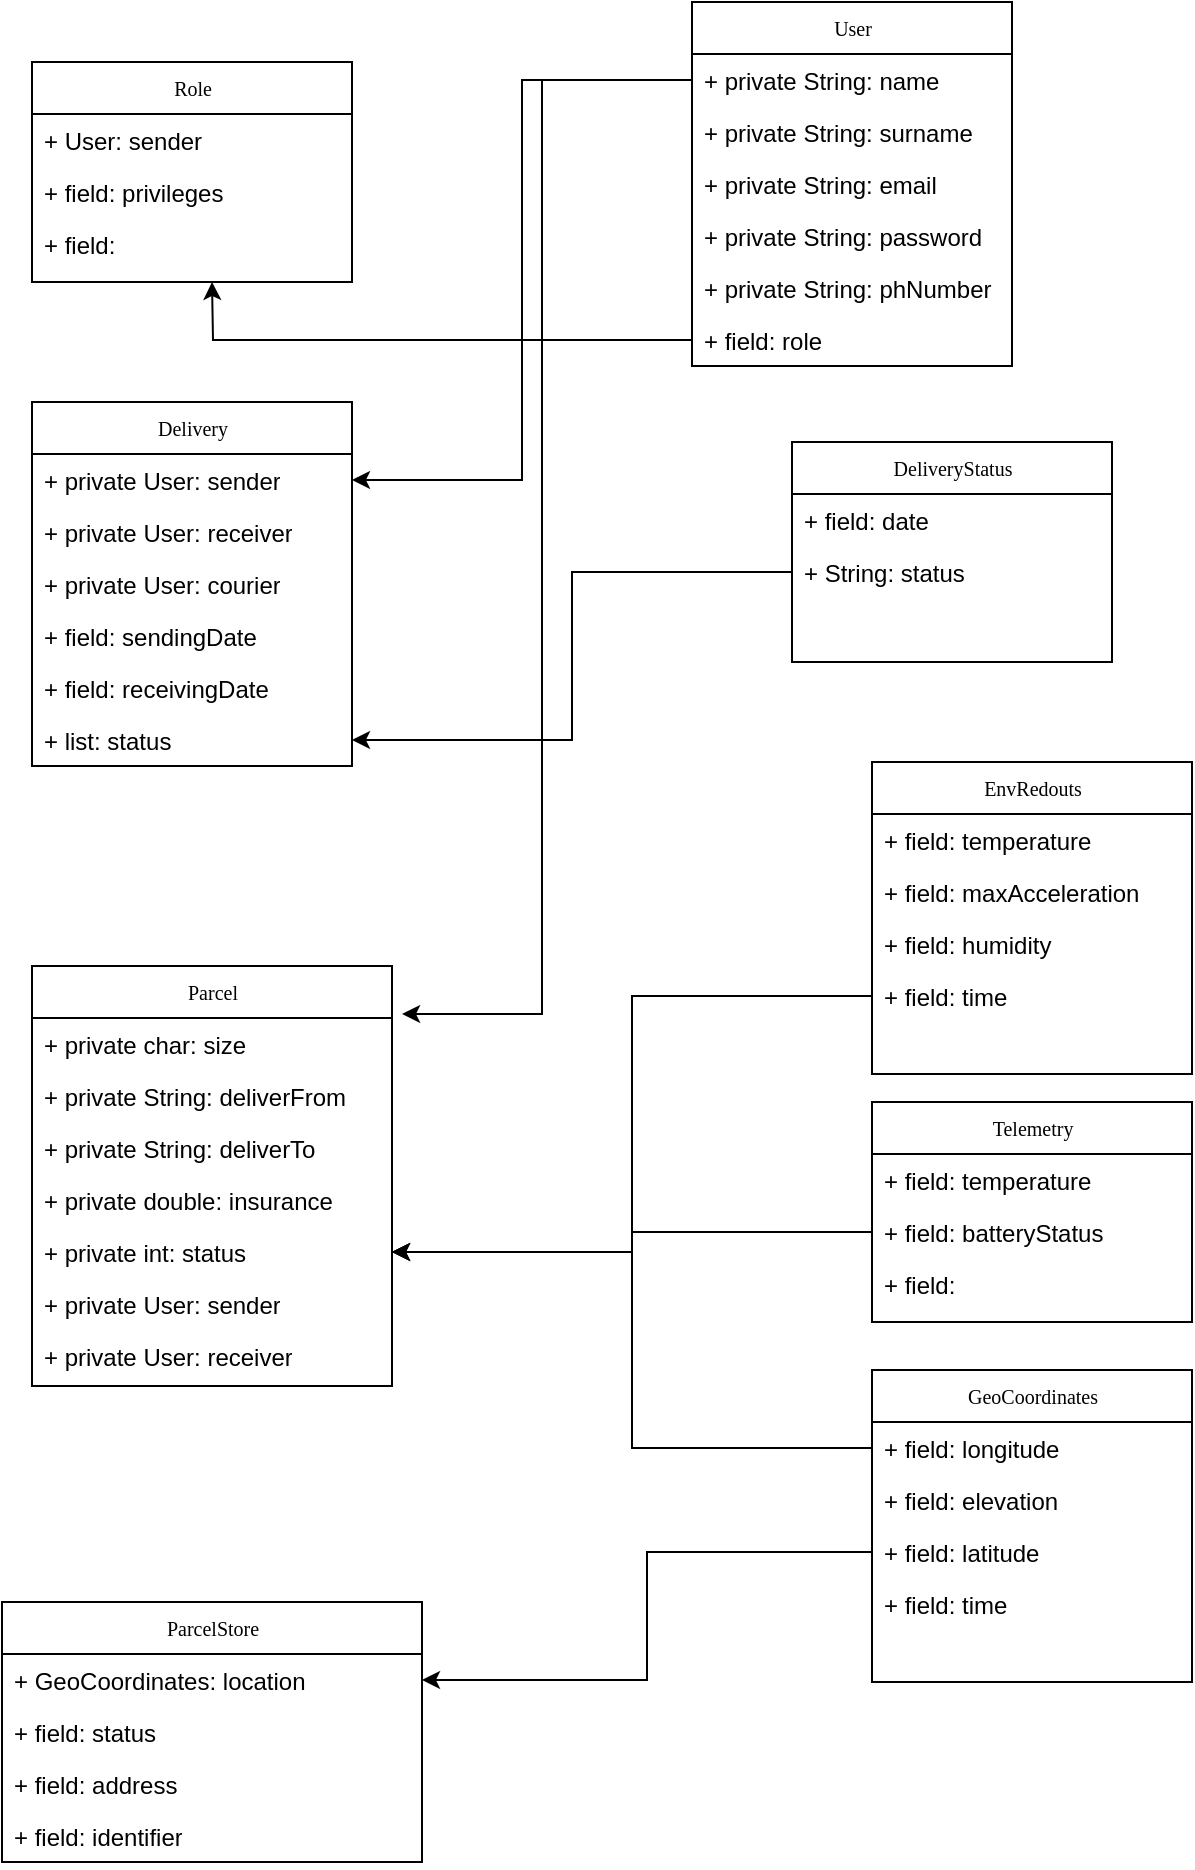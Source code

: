 <mxfile version="21.1.7" type="device">
  <diagram name="Page-1" id="c4acf3e9-155e-7222-9cf6-157b1a14988f">
    <mxGraphModel dx="1434" dy="774" grid="1" gridSize="10" guides="1" tooltips="1" connect="1" arrows="1" fold="1" page="1" pageScale="1" pageWidth="850" pageHeight="1100" background="none" math="0" shadow="0">
      <root>
        <mxCell id="0" />
        <mxCell id="1" parent="0" />
        <mxCell id="FeiXHHC-xgSjEfurThOC-1" value="User" style="swimlane;html=1;fontStyle=0;childLayout=stackLayout;horizontal=1;startSize=26;fillColor=none;horizontalStack=0;resizeParent=1;resizeLast=0;collapsible=1;marginBottom=0;swimlaneFillColor=#ffffff;rounded=0;shadow=0;comic=0;labelBackgroundColor=none;strokeWidth=1;fontFamily=Verdana;fontSize=10;align=center;" vertex="1" parent="1">
          <mxGeometry x="430" y="20" width="160" height="182" as="geometry" />
        </mxCell>
        <mxCell id="FeiXHHC-xgSjEfurThOC-2" value="+ private String: name" style="text;html=1;strokeColor=none;fillColor=none;align=left;verticalAlign=top;spacingLeft=4;spacingRight=4;whiteSpace=wrap;overflow=hidden;rotatable=0;points=[[0,0.5],[1,0.5]];portConstraint=eastwest;" vertex="1" parent="FeiXHHC-xgSjEfurThOC-1">
          <mxGeometry y="26" width="160" height="26" as="geometry" />
        </mxCell>
        <mxCell id="FeiXHHC-xgSjEfurThOC-3" value="+ private String: surname" style="text;html=1;strokeColor=none;fillColor=none;align=left;verticalAlign=top;spacingLeft=4;spacingRight=4;whiteSpace=wrap;overflow=hidden;rotatable=0;points=[[0,0.5],[1,0.5]];portConstraint=eastwest;" vertex="1" parent="FeiXHHC-xgSjEfurThOC-1">
          <mxGeometry y="52" width="160" height="26" as="geometry" />
        </mxCell>
        <mxCell id="FeiXHHC-xgSjEfurThOC-4" value="+ private String: email" style="text;html=1;strokeColor=none;fillColor=none;align=left;verticalAlign=top;spacingLeft=4;spacingRight=4;whiteSpace=wrap;overflow=hidden;rotatable=0;points=[[0,0.5],[1,0.5]];portConstraint=eastwest;" vertex="1" parent="FeiXHHC-xgSjEfurThOC-1">
          <mxGeometry y="78" width="160" height="26" as="geometry" />
        </mxCell>
        <mxCell id="FeiXHHC-xgSjEfurThOC-5" value="+ private String: password" style="text;html=1;strokeColor=none;fillColor=none;align=left;verticalAlign=top;spacingLeft=4;spacingRight=4;whiteSpace=wrap;overflow=hidden;rotatable=0;points=[[0,0.5],[1,0.5]];portConstraint=eastwest;" vertex="1" parent="FeiXHHC-xgSjEfurThOC-1">
          <mxGeometry y="104" width="160" height="26" as="geometry" />
        </mxCell>
        <mxCell id="FeiXHHC-xgSjEfurThOC-6" value="+ private String: phNumber" style="text;html=1;strokeColor=none;fillColor=none;align=left;verticalAlign=top;spacingLeft=4;spacingRight=4;whiteSpace=wrap;overflow=hidden;rotatable=0;points=[[0,0.5],[1,0.5]];portConstraint=eastwest;" vertex="1" parent="FeiXHHC-xgSjEfurThOC-1">
          <mxGeometry y="130" width="160" height="26" as="geometry" />
        </mxCell>
        <mxCell id="FeiXHHC-xgSjEfurThOC-7" value="+ field: role" style="text;html=1;strokeColor=none;fillColor=none;align=left;verticalAlign=top;spacingLeft=4;spacingRight=4;whiteSpace=wrap;overflow=hidden;rotatable=0;points=[[0,0.5],[1,0.5]];portConstraint=eastwest;" vertex="1" parent="FeiXHHC-xgSjEfurThOC-1">
          <mxGeometry y="156" width="160" height="26" as="geometry" />
        </mxCell>
        <mxCell id="FeiXHHC-xgSjEfurThOC-8" style="edgeStyle=orthogonalEdgeStyle;rounded=0;orthogonalLoop=1;jettySize=auto;html=1;exitX=0.5;exitY=1;exitDx=0;exitDy=0;" edge="1" parent="1">
          <mxGeometry relative="1" as="geometry">
            <mxPoint x="165" y="340" as="sourcePoint" />
            <mxPoint x="165" y="340" as="targetPoint" />
          </mxGeometry>
        </mxCell>
        <mxCell id="FeiXHHC-xgSjEfurThOC-9" value="Parcel" style="swimlane;html=1;fontStyle=0;childLayout=stackLayout;horizontal=1;startSize=26;fillColor=none;horizontalStack=0;resizeParent=1;resizeLast=0;collapsible=1;marginBottom=0;swimlaneFillColor=#ffffff;rounded=0;shadow=0;comic=0;labelBackgroundColor=none;strokeWidth=1;fontFamily=Verdana;fontSize=10;align=center;" vertex="1" parent="1">
          <mxGeometry x="100" y="502" width="180" height="210" as="geometry" />
        </mxCell>
        <mxCell id="FeiXHHC-xgSjEfurThOC-10" value="+ private char: size" style="text;html=1;strokeColor=none;fillColor=none;align=left;verticalAlign=top;spacingLeft=4;spacingRight=4;whiteSpace=wrap;overflow=hidden;rotatable=0;points=[[0,0.5],[1,0.5]];portConstraint=eastwest;" vertex="1" parent="FeiXHHC-xgSjEfurThOC-9">
          <mxGeometry y="26" width="180" height="26" as="geometry" />
        </mxCell>
        <mxCell id="FeiXHHC-xgSjEfurThOC-11" value="+ private String: deliverFrom" style="text;html=1;strokeColor=none;fillColor=none;align=left;verticalAlign=top;spacingLeft=4;spacingRight=4;whiteSpace=wrap;overflow=hidden;rotatable=0;points=[[0,0.5],[1,0.5]];portConstraint=eastwest;" vertex="1" parent="FeiXHHC-xgSjEfurThOC-9">
          <mxGeometry y="52" width="180" height="26" as="geometry" />
        </mxCell>
        <mxCell id="FeiXHHC-xgSjEfurThOC-12" value="+ private String: deliverTo" style="text;html=1;strokeColor=none;fillColor=none;align=left;verticalAlign=top;spacingLeft=4;spacingRight=4;whiteSpace=wrap;overflow=hidden;rotatable=0;points=[[0,0.5],[1,0.5]];portConstraint=eastwest;" vertex="1" parent="FeiXHHC-xgSjEfurThOC-9">
          <mxGeometry y="78" width="180" height="26" as="geometry" />
        </mxCell>
        <mxCell id="FeiXHHC-xgSjEfurThOC-13" value="+ private double: insurance" style="text;html=1;strokeColor=none;fillColor=none;align=left;verticalAlign=top;spacingLeft=4;spacingRight=4;whiteSpace=wrap;overflow=hidden;rotatable=0;points=[[0,0.5],[1,0.5]];portConstraint=eastwest;" vertex="1" parent="FeiXHHC-xgSjEfurThOC-9">
          <mxGeometry y="104" width="180" height="26" as="geometry" />
        </mxCell>
        <mxCell id="FeiXHHC-xgSjEfurThOC-14" value="+ private int: status" style="text;html=1;strokeColor=none;fillColor=none;align=left;verticalAlign=top;spacingLeft=4;spacingRight=4;whiteSpace=wrap;overflow=hidden;rotatable=0;points=[[0,0.5],[1,0.5]];portConstraint=eastwest;" vertex="1" parent="FeiXHHC-xgSjEfurThOC-9">
          <mxGeometry y="130" width="180" height="26" as="geometry" />
        </mxCell>
        <mxCell id="FeiXHHC-xgSjEfurThOC-71" value="+ private User: sender" style="text;html=1;strokeColor=none;fillColor=none;align=left;verticalAlign=top;spacingLeft=4;spacingRight=4;whiteSpace=wrap;overflow=hidden;rotatable=0;points=[[0,0.5],[1,0.5]];portConstraint=eastwest;" vertex="1" parent="FeiXHHC-xgSjEfurThOC-9">
          <mxGeometry y="156" width="180" height="26" as="geometry" />
        </mxCell>
        <mxCell id="FeiXHHC-xgSjEfurThOC-72" value="+ private User: receiver" style="text;html=1;strokeColor=none;fillColor=none;align=left;verticalAlign=top;spacingLeft=4;spacingRight=4;whiteSpace=wrap;overflow=hidden;rotatable=0;points=[[0,0.5],[1,0.5]];portConstraint=eastwest;" vertex="1" parent="FeiXHHC-xgSjEfurThOC-9">
          <mxGeometry y="182" width="180" height="26" as="geometry" />
        </mxCell>
        <mxCell id="FeiXHHC-xgSjEfurThOC-15" value="ParcelStore" style="swimlane;html=1;fontStyle=0;childLayout=stackLayout;horizontal=1;startSize=26;fillColor=none;horizontalStack=0;resizeParent=1;resizeLast=0;collapsible=1;marginBottom=0;swimlaneFillColor=#ffffff;rounded=0;shadow=0;comic=0;labelBackgroundColor=none;strokeWidth=1;fontFamily=Verdana;fontSize=10;align=center;" vertex="1" parent="1">
          <mxGeometry x="85" y="820" width="210" height="130" as="geometry" />
        </mxCell>
        <mxCell id="FeiXHHC-xgSjEfurThOC-16" value="+ GeoCoordinates:&amp;nbsp;location" style="text;html=1;strokeColor=none;fillColor=none;align=left;verticalAlign=top;spacingLeft=4;spacingRight=4;whiteSpace=wrap;overflow=hidden;rotatable=0;points=[[0,0.5],[1,0.5]];portConstraint=eastwest;" vertex="1" parent="FeiXHHC-xgSjEfurThOC-15">
          <mxGeometry y="26" width="210" height="26" as="geometry" />
        </mxCell>
        <mxCell id="FeiXHHC-xgSjEfurThOC-17" value="+ field: status" style="text;html=1;strokeColor=none;fillColor=none;align=left;verticalAlign=top;spacingLeft=4;spacingRight=4;whiteSpace=wrap;overflow=hidden;rotatable=0;points=[[0,0.5],[1,0.5]];portConstraint=eastwest;" vertex="1" parent="FeiXHHC-xgSjEfurThOC-15">
          <mxGeometry y="52" width="210" height="26" as="geometry" />
        </mxCell>
        <mxCell id="FeiXHHC-xgSjEfurThOC-18" value="+ field: address" style="text;html=1;strokeColor=none;fillColor=none;align=left;verticalAlign=top;spacingLeft=4;spacingRight=4;whiteSpace=wrap;overflow=hidden;rotatable=0;points=[[0,0.5],[1,0.5]];portConstraint=eastwest;" vertex="1" parent="FeiXHHC-xgSjEfurThOC-15">
          <mxGeometry y="78" width="210" height="26" as="geometry" />
        </mxCell>
        <mxCell id="FeiXHHC-xgSjEfurThOC-19" value="+ field:&amp;nbsp;identifier" style="text;html=1;strokeColor=none;fillColor=none;align=left;verticalAlign=top;spacingLeft=4;spacingRight=4;whiteSpace=wrap;overflow=hidden;rotatable=0;points=[[0,0.5],[1,0.5]];portConstraint=eastwest;" vertex="1" parent="FeiXHHC-xgSjEfurThOC-15">
          <mxGeometry y="104" width="210" height="26" as="geometry" />
        </mxCell>
        <mxCell id="FeiXHHC-xgSjEfurThOC-20" value="GeoCoordinates" style="swimlane;html=1;fontStyle=0;childLayout=stackLayout;horizontal=1;startSize=26;fillColor=none;horizontalStack=0;resizeParent=1;resizeLast=0;collapsible=1;marginBottom=0;swimlaneFillColor=#ffffff;rounded=0;shadow=0;comic=0;labelBackgroundColor=none;strokeWidth=1;fontFamily=Verdana;fontSize=10;align=center;" vertex="1" parent="1">
          <mxGeometry x="520" y="704" width="160" height="156" as="geometry" />
        </mxCell>
        <mxCell id="FeiXHHC-xgSjEfurThOC-21" value="+ field: longitude" style="text;html=1;strokeColor=none;fillColor=none;align=left;verticalAlign=top;spacingLeft=4;spacingRight=4;whiteSpace=wrap;overflow=hidden;rotatable=0;points=[[0,0.5],[1,0.5]];portConstraint=eastwest;" vertex="1" parent="FeiXHHC-xgSjEfurThOC-20">
          <mxGeometry y="26" width="160" height="26" as="geometry" />
        </mxCell>
        <mxCell id="FeiXHHC-xgSjEfurThOC-22" value="+ field: elevation" style="text;html=1;strokeColor=none;fillColor=none;align=left;verticalAlign=top;spacingLeft=4;spacingRight=4;whiteSpace=wrap;overflow=hidden;rotatable=0;points=[[0,0.5],[1,0.5]];portConstraint=eastwest;" vertex="1" parent="FeiXHHC-xgSjEfurThOC-20">
          <mxGeometry y="52" width="160" height="26" as="geometry" />
        </mxCell>
        <mxCell id="FeiXHHC-xgSjEfurThOC-23" value="+ field: latitude" style="text;html=1;strokeColor=none;fillColor=none;align=left;verticalAlign=top;spacingLeft=4;spacingRight=4;whiteSpace=wrap;overflow=hidden;rotatable=0;points=[[0,0.5],[1,0.5]];portConstraint=eastwest;" vertex="1" parent="FeiXHHC-xgSjEfurThOC-20">
          <mxGeometry y="78" width="160" height="26" as="geometry" />
        </mxCell>
        <mxCell id="FeiXHHC-xgSjEfurThOC-24" value="+ field: time" style="text;html=1;strokeColor=none;fillColor=none;align=left;verticalAlign=top;spacingLeft=4;spacingRight=4;whiteSpace=wrap;overflow=hidden;rotatable=0;points=[[0,0.5],[1,0.5]];portConstraint=eastwest;" vertex="1" parent="FeiXHHC-xgSjEfurThOC-20">
          <mxGeometry y="104" width="160" height="26" as="geometry" />
        </mxCell>
        <mxCell id="FeiXHHC-xgSjEfurThOC-25" value="Delivery" style="swimlane;html=1;fontStyle=0;childLayout=stackLayout;horizontal=1;startSize=26;fillColor=none;horizontalStack=0;resizeParent=1;resizeLast=0;collapsible=1;marginBottom=0;swimlaneFillColor=#ffffff;rounded=0;shadow=0;comic=0;labelBackgroundColor=none;strokeWidth=1;fontFamily=Verdana;fontSize=10;align=center;" vertex="1" parent="1">
          <mxGeometry x="100" y="220" width="160" height="182" as="geometry" />
        </mxCell>
        <mxCell id="FeiXHHC-xgSjEfurThOC-26" value="+ private User: sender" style="text;html=1;strokeColor=none;fillColor=none;align=left;verticalAlign=top;spacingLeft=4;spacingRight=4;whiteSpace=wrap;overflow=hidden;rotatable=0;points=[[0,0.5],[1,0.5]];portConstraint=eastwest;" vertex="1" parent="FeiXHHC-xgSjEfurThOC-25">
          <mxGeometry y="26" width="160" height="26" as="geometry" />
        </mxCell>
        <mxCell id="FeiXHHC-xgSjEfurThOC-27" value="+ private User: receiver" style="text;html=1;strokeColor=none;fillColor=none;align=left;verticalAlign=top;spacingLeft=4;spacingRight=4;whiteSpace=wrap;overflow=hidden;rotatable=0;points=[[0,0.5],[1,0.5]];portConstraint=eastwest;" vertex="1" parent="FeiXHHC-xgSjEfurThOC-25">
          <mxGeometry y="52" width="160" height="26" as="geometry" />
        </mxCell>
        <mxCell id="FeiXHHC-xgSjEfurThOC-28" value="+ private User: courier" style="text;html=1;strokeColor=none;fillColor=none;align=left;verticalAlign=top;spacingLeft=4;spacingRight=4;whiteSpace=wrap;overflow=hidden;rotatable=0;points=[[0,0.5],[1,0.5]];portConstraint=eastwest;" vertex="1" parent="FeiXHHC-xgSjEfurThOC-25">
          <mxGeometry y="78" width="160" height="26" as="geometry" />
        </mxCell>
        <mxCell id="FeiXHHC-xgSjEfurThOC-29" value="+ field: sendingDate" style="text;html=1;strokeColor=none;fillColor=none;align=left;verticalAlign=top;spacingLeft=4;spacingRight=4;whiteSpace=wrap;overflow=hidden;rotatable=0;points=[[0,0.5],[1,0.5]];portConstraint=eastwest;" vertex="1" parent="FeiXHHC-xgSjEfurThOC-25">
          <mxGeometry y="104" width="160" height="26" as="geometry" />
        </mxCell>
        <mxCell id="FeiXHHC-xgSjEfurThOC-30" value="+ field: receivingDate" style="text;html=1;strokeColor=none;fillColor=none;align=left;verticalAlign=top;spacingLeft=4;spacingRight=4;whiteSpace=wrap;overflow=hidden;rotatable=0;points=[[0,0.5],[1,0.5]];portConstraint=eastwest;" vertex="1" parent="FeiXHHC-xgSjEfurThOC-25">
          <mxGeometry y="130" width="160" height="26" as="geometry" />
        </mxCell>
        <mxCell id="FeiXHHC-xgSjEfurThOC-31" value="+ list: status" style="text;html=1;strokeColor=none;fillColor=none;align=left;verticalAlign=top;spacingLeft=4;spacingRight=4;whiteSpace=wrap;overflow=hidden;rotatable=0;points=[[0,0.5],[1,0.5]];portConstraint=eastwest;" vertex="1" parent="FeiXHHC-xgSjEfurThOC-25">
          <mxGeometry y="156" width="160" height="26" as="geometry" />
        </mxCell>
        <mxCell id="FeiXHHC-xgSjEfurThOC-32" value="Telemetry" style="swimlane;html=1;fontStyle=0;childLayout=stackLayout;horizontal=1;startSize=26;fillColor=none;horizontalStack=0;resizeParent=1;resizeLast=0;collapsible=1;marginBottom=0;swimlaneFillColor=#ffffff;rounded=0;shadow=0;comic=0;labelBackgroundColor=none;strokeWidth=1;fontFamily=Verdana;fontSize=10;align=center;" vertex="1" parent="1">
          <mxGeometry x="520" y="570" width="160" height="110" as="geometry" />
        </mxCell>
        <mxCell id="FeiXHHC-xgSjEfurThOC-33" value="+ field: temperature" style="text;html=1;strokeColor=none;fillColor=none;align=left;verticalAlign=top;spacingLeft=4;spacingRight=4;whiteSpace=wrap;overflow=hidden;rotatable=0;points=[[0,0.5],[1,0.5]];portConstraint=eastwest;" vertex="1" parent="FeiXHHC-xgSjEfurThOC-32">
          <mxGeometry y="26" width="160" height="26" as="geometry" />
        </mxCell>
        <mxCell id="FeiXHHC-xgSjEfurThOC-34" value="+ field: batteryStatus" style="text;html=1;strokeColor=none;fillColor=none;align=left;verticalAlign=top;spacingLeft=4;spacingRight=4;whiteSpace=wrap;overflow=hidden;rotatable=0;points=[[0,0.5],[1,0.5]];portConstraint=eastwest;" vertex="1" parent="FeiXHHC-xgSjEfurThOC-32">
          <mxGeometry y="52" width="160" height="26" as="geometry" />
        </mxCell>
        <mxCell id="FeiXHHC-xgSjEfurThOC-35" value="+ field:&amp;nbsp;" style="text;html=1;strokeColor=none;fillColor=none;align=left;verticalAlign=top;spacingLeft=4;spacingRight=4;whiteSpace=wrap;overflow=hidden;rotatable=0;points=[[0,0.5],[1,0.5]];portConstraint=eastwest;" vertex="1" parent="FeiXHHC-xgSjEfurThOC-32">
          <mxGeometry y="78" width="160" height="26" as="geometry" />
        </mxCell>
        <mxCell id="FeiXHHC-xgSjEfurThOC-36" value="EnvRedouts" style="swimlane;html=1;fontStyle=0;childLayout=stackLayout;horizontal=1;startSize=26;fillColor=none;horizontalStack=0;resizeParent=1;resizeLast=0;collapsible=1;marginBottom=0;swimlaneFillColor=#ffffff;rounded=0;shadow=0;comic=0;labelBackgroundColor=none;strokeWidth=1;fontFamily=Verdana;fontSize=10;align=center;" vertex="1" parent="1">
          <mxGeometry x="520" y="400" width="160" height="156" as="geometry" />
        </mxCell>
        <mxCell id="FeiXHHC-xgSjEfurThOC-37" value="+ field:&amp;nbsp;temperature" style="text;html=1;strokeColor=none;fillColor=none;align=left;verticalAlign=top;spacingLeft=4;spacingRight=4;whiteSpace=wrap;overflow=hidden;rotatable=0;points=[[0,0.5],[1,0.5]];portConstraint=eastwest;" vertex="1" parent="FeiXHHC-xgSjEfurThOC-36">
          <mxGeometry y="26" width="160" height="26" as="geometry" />
        </mxCell>
        <mxCell id="FeiXHHC-xgSjEfurThOC-38" value="+ field: maxAcceleration" style="text;html=1;strokeColor=none;fillColor=none;align=left;verticalAlign=top;spacingLeft=4;spacingRight=4;whiteSpace=wrap;overflow=hidden;rotatable=0;points=[[0,0.5],[1,0.5]];portConstraint=eastwest;" vertex="1" parent="FeiXHHC-xgSjEfurThOC-36">
          <mxGeometry y="52" width="160" height="26" as="geometry" />
        </mxCell>
        <mxCell id="FeiXHHC-xgSjEfurThOC-39" value="+ field:&amp;nbsp;humidity" style="text;html=1;strokeColor=none;fillColor=none;align=left;verticalAlign=top;spacingLeft=4;spacingRight=4;whiteSpace=wrap;overflow=hidden;rotatable=0;points=[[0,0.5],[1,0.5]];portConstraint=eastwest;" vertex="1" parent="FeiXHHC-xgSjEfurThOC-36">
          <mxGeometry y="78" width="160" height="26" as="geometry" />
        </mxCell>
        <mxCell id="FeiXHHC-xgSjEfurThOC-40" value="+ field: time" style="text;html=1;strokeColor=none;fillColor=none;align=left;verticalAlign=top;spacingLeft=4;spacingRight=4;whiteSpace=wrap;overflow=hidden;rotatable=0;points=[[0,0.5],[1,0.5]];portConstraint=eastwest;" vertex="1" parent="FeiXHHC-xgSjEfurThOC-36">
          <mxGeometry y="104" width="160" height="26" as="geometry" />
        </mxCell>
        <mxCell id="FeiXHHC-xgSjEfurThOC-41" value="DeliveryStatus" style="swimlane;html=1;fontStyle=0;childLayout=stackLayout;horizontal=1;startSize=26;fillColor=none;horizontalStack=0;resizeParent=1;resizeLast=0;collapsible=1;marginBottom=0;swimlaneFillColor=#ffffff;rounded=0;shadow=0;comic=0;labelBackgroundColor=none;strokeWidth=1;fontFamily=Verdana;fontSize=10;align=center;" vertex="1" parent="1">
          <mxGeometry x="480" y="240" width="160" height="110" as="geometry" />
        </mxCell>
        <mxCell id="FeiXHHC-xgSjEfurThOC-42" value="+ field: date" style="text;html=1;strokeColor=none;fillColor=none;align=left;verticalAlign=top;spacingLeft=4;spacingRight=4;whiteSpace=wrap;overflow=hidden;rotatable=0;points=[[0,0.5],[1,0.5]];portConstraint=eastwest;" vertex="1" parent="FeiXHHC-xgSjEfurThOC-41">
          <mxGeometry y="26" width="160" height="26" as="geometry" />
        </mxCell>
        <mxCell id="FeiXHHC-xgSjEfurThOC-43" value="+ String: status" style="text;html=1;strokeColor=none;fillColor=none;align=left;verticalAlign=top;spacingLeft=4;spacingRight=4;whiteSpace=wrap;overflow=hidden;rotatable=0;points=[[0,0.5],[1,0.5]];portConstraint=eastwest;" vertex="1" parent="FeiXHHC-xgSjEfurThOC-41">
          <mxGeometry y="52" width="160" height="26" as="geometry" />
        </mxCell>
        <mxCell id="FeiXHHC-xgSjEfurThOC-44" value="Role" style="swimlane;html=1;fontStyle=0;childLayout=stackLayout;horizontal=1;startSize=26;fillColor=none;horizontalStack=0;resizeParent=1;resizeLast=0;collapsible=1;marginBottom=0;swimlaneFillColor=#ffffff;rounded=0;shadow=0;comic=0;labelBackgroundColor=none;strokeWidth=1;fontFamily=Verdana;fontSize=10;align=center;" vertex="1" parent="1">
          <mxGeometry x="100" y="50" width="160" height="110" as="geometry" />
        </mxCell>
        <mxCell id="FeiXHHC-xgSjEfurThOC-45" value="+ User: sender" style="text;html=1;strokeColor=none;fillColor=none;align=left;verticalAlign=top;spacingLeft=4;spacingRight=4;whiteSpace=wrap;overflow=hidden;rotatable=0;points=[[0,0.5],[1,0.5]];portConstraint=eastwest;" vertex="1" parent="FeiXHHC-xgSjEfurThOC-44">
          <mxGeometry y="26" width="160" height="26" as="geometry" />
        </mxCell>
        <mxCell id="FeiXHHC-xgSjEfurThOC-46" value="+ field: privileges" style="text;html=1;strokeColor=none;fillColor=none;align=left;verticalAlign=top;spacingLeft=4;spacingRight=4;whiteSpace=wrap;overflow=hidden;rotatable=0;points=[[0,0.5],[1,0.5]];portConstraint=eastwest;" vertex="1" parent="FeiXHHC-xgSjEfurThOC-44">
          <mxGeometry y="52" width="160" height="26" as="geometry" />
        </mxCell>
        <mxCell id="FeiXHHC-xgSjEfurThOC-47" value="+ field:&amp;nbsp;" style="text;html=1;strokeColor=none;fillColor=none;align=left;verticalAlign=top;spacingLeft=4;spacingRight=4;whiteSpace=wrap;overflow=hidden;rotatable=0;points=[[0,0.5],[1,0.5]];portConstraint=eastwest;" vertex="1" parent="FeiXHHC-xgSjEfurThOC-44">
          <mxGeometry y="78" width="160" height="26" as="geometry" />
        </mxCell>
        <mxCell id="FeiXHHC-xgSjEfurThOC-55" style="edgeStyle=orthogonalEdgeStyle;rounded=0;orthogonalLoop=1;jettySize=auto;html=1;exitX=0;exitY=0.5;exitDx=0;exitDy=0;" edge="1" parent="1" source="FeiXHHC-xgSjEfurThOC-34" target="FeiXHHC-xgSjEfurThOC-14">
          <mxGeometry relative="1" as="geometry" />
        </mxCell>
        <mxCell id="FeiXHHC-xgSjEfurThOC-61" style="edgeStyle=orthogonalEdgeStyle;rounded=0;orthogonalLoop=1;jettySize=auto;html=1;exitX=0;exitY=0.5;exitDx=0;exitDy=0;entryX=1;entryY=0.5;entryDx=0;entryDy=0;" edge="1" parent="1" source="FeiXHHC-xgSjEfurThOC-40" target="FeiXHHC-xgSjEfurThOC-14">
          <mxGeometry relative="1" as="geometry" />
        </mxCell>
        <mxCell id="FeiXHHC-xgSjEfurThOC-62" style="edgeStyle=orthogonalEdgeStyle;rounded=0;orthogonalLoop=1;jettySize=auto;html=1;exitX=0;exitY=0.5;exitDx=0;exitDy=0;entryX=1;entryY=0.5;entryDx=0;entryDy=0;" edge="1" parent="1" source="FeiXHHC-xgSjEfurThOC-21" target="FeiXHHC-xgSjEfurThOC-14">
          <mxGeometry relative="1" as="geometry" />
        </mxCell>
        <mxCell id="FeiXHHC-xgSjEfurThOC-67" style="edgeStyle=orthogonalEdgeStyle;rounded=0;orthogonalLoop=1;jettySize=auto;html=1;exitX=0;exitY=0.5;exitDx=0;exitDy=0;" edge="1" parent="1" source="FeiXHHC-xgSjEfurThOC-2" target="FeiXHHC-xgSjEfurThOC-26">
          <mxGeometry relative="1" as="geometry" />
        </mxCell>
        <mxCell id="FeiXHHC-xgSjEfurThOC-68" style="edgeStyle=orthogonalEdgeStyle;rounded=0;orthogonalLoop=1;jettySize=auto;html=1;exitX=0;exitY=0.5;exitDx=0;exitDy=0;" edge="1" parent="1" source="FeiXHHC-xgSjEfurThOC-43" target="FeiXHHC-xgSjEfurThOC-31">
          <mxGeometry relative="1" as="geometry" />
        </mxCell>
        <mxCell id="FeiXHHC-xgSjEfurThOC-70" style="edgeStyle=orthogonalEdgeStyle;rounded=0;orthogonalLoop=1;jettySize=auto;html=1;exitX=0;exitY=0.5;exitDx=0;exitDy=0;entryX=1;entryY=0.5;entryDx=0;entryDy=0;" edge="1" parent="1" source="FeiXHHC-xgSjEfurThOC-23" target="FeiXHHC-xgSjEfurThOC-16">
          <mxGeometry relative="1" as="geometry" />
        </mxCell>
        <mxCell id="FeiXHHC-xgSjEfurThOC-73" style="edgeStyle=orthogonalEdgeStyle;rounded=0;orthogonalLoop=1;jettySize=auto;html=1;exitX=0;exitY=0.5;exitDx=0;exitDy=0;entryX=1.028;entryY=-0.077;entryDx=0;entryDy=0;entryPerimeter=0;" edge="1" parent="1" source="FeiXHHC-xgSjEfurThOC-2" target="FeiXHHC-xgSjEfurThOC-10">
          <mxGeometry relative="1" as="geometry" />
        </mxCell>
        <mxCell id="FeiXHHC-xgSjEfurThOC-69" style="edgeStyle=orthogonalEdgeStyle;rounded=0;orthogonalLoop=1;jettySize=auto;html=1;exitX=0;exitY=0.5;exitDx=0;exitDy=0;" edge="1" parent="1" source="FeiXHHC-xgSjEfurThOC-7">
          <mxGeometry relative="1" as="geometry">
            <mxPoint x="190" y="160" as="targetPoint" />
          </mxGeometry>
        </mxCell>
      </root>
    </mxGraphModel>
  </diagram>
</mxfile>
